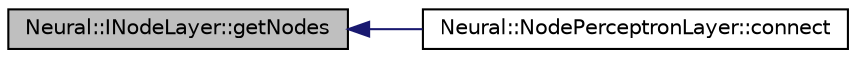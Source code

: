 digraph G
{
  edge [fontname="Helvetica",fontsize="10",labelfontname="Helvetica",labelfontsize="10"];
  node [fontname="Helvetica",fontsize="10",shape=record];
  rankdir=LR;
  Node1 [label="Neural::INodeLayer::getNodes",height=0.2,width=0.4,color="black", fillcolor="grey75", style="filled" fontcolor="black"];
  Node1 -> Node2 [dir=back,color="midnightblue",fontsize="10",style="solid",fontname="Helvetica"];
  Node2 [label="Neural::NodePerceptronLayer::connect",height=0.2,width=0.4,color="black", fillcolor="white", style="filled",URL="$class_neural_1_1_node_perceptron_layer.html#a5c3ab08bb312b6ed5d4dff45cdc32b53"];
}
